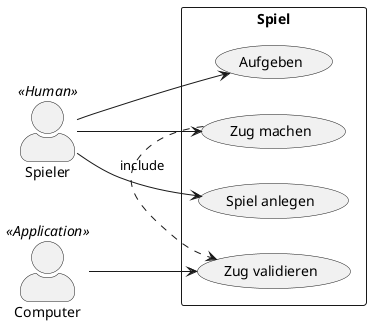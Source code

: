 @startuml

left to right direction

'Actors

skinparam actorStyle awesome
:Spieler: as sp << Human >>
:Computer: as pc << Application >>


'System
rectangle Spiel {

'Usecases
(Spiel anlegen) as newGame
(Aufgeben) as giveUp
(Zug machen) as move
(Zug validieren) as validate

}

'associations player
sp --> newGame
sp --> giveUp
sp --> move

'associations computer
pc --> validate

'includes
move .> validate :include


@enduml
